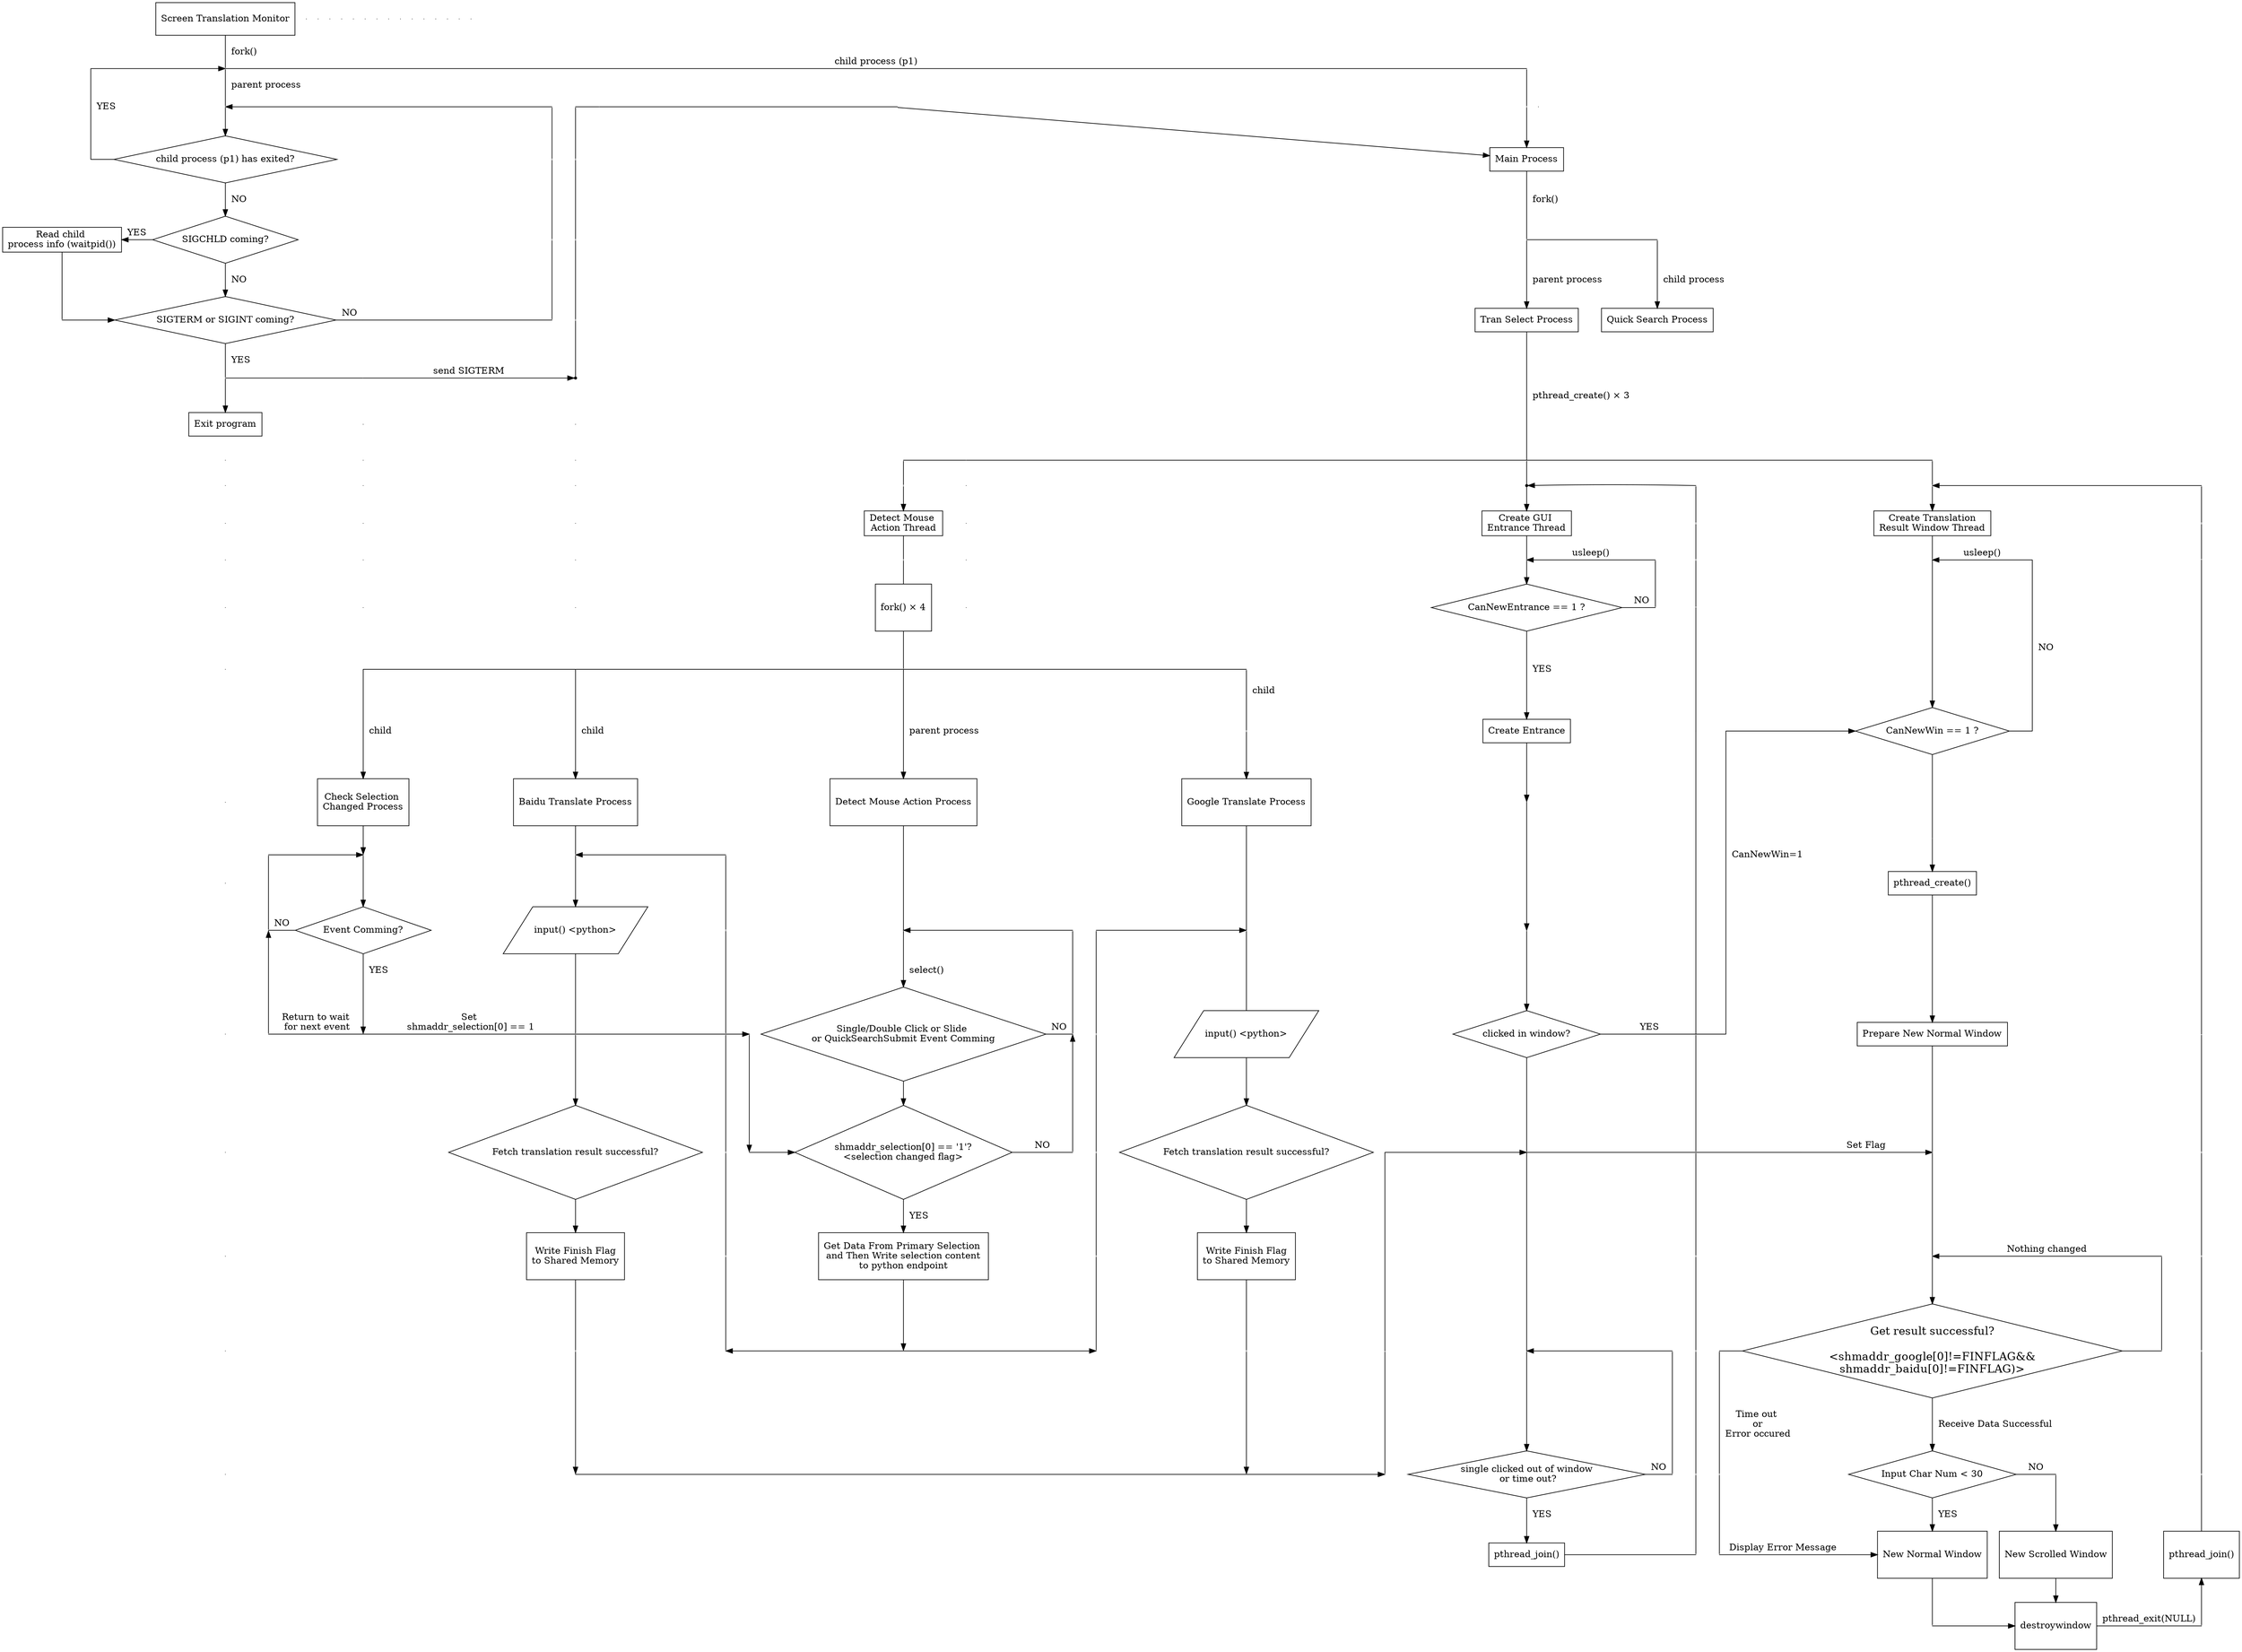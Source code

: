 digraph ST {

    splines=false;
    /* group分组使同组element强行对齐*/

    monitor [shape=rectangle label="Screen Translation Monitor" height=0.7];
    {node[shape=point style=invisible,label="" height=0 width=0 group=b] i1};

    /*monitor -> tmp*/
    monitor->i1 [label="  fork()" arrowhead=none constrait=false];

    st [shape=point label="" height=0 width=0 group=sub];

    /* tmp->screen translation*/
    {rank=same i1->st [minlen=15 label="child process (p1)" arrowhead=none ]};

    wait [shape="diamond" label="child process (p1) has exited?" height=1 width=4 group=b];

    {node[shape=point style=invisible label="" group=b height=0 width=0] looppoint};

    /* tmp -> wait*/
    i1 -> looppoint [label="  parent process" arrowhead=none group=b constrait=false];
    looppoint -> wait;

    {node[shape=point height=0 width=0 label="1" rank=sink group=a] i2, i3, loopcon};
    {rank=same loopcon looppoint}

    {rank=same i2->wait [arrowhead=none]};
    {rank=same i3->i1 };
    i2->i3 [label="  YES" arrowhead=none];


    sigchld [shape=diamond label="SIGCHLD coming?" height=1 group=b];
    wait->sigchld[label="  NO"];

    subgraph forceLR {

        rank=same;
        rankdir=LR;
        readchild [shape=box label="Read child \nprocess info (waitpid())" group=r];
        readchild->sigchld [dir=back label=YES];
    };

    subgraph returnLoop{

        sigexit[shape=diamond height=1 label="SIGTERM or SIGINT coming?" group=b];

        {node [style=invisible shape=point label="" width=0 height=0 group=r] downreadchild};
        {rank=same downreadchild->sigexit };
        readchild->downreadchild[arrowhead=none];

        {node [style=invisible shape=point label="" width=0 height=0 group=b] conExitChld};
        { sigchld->sigexit[label="  NO"] };

        {node [style=invisible shape=point label="" group=con width=0 height=0] con1 con2 con3 l1 l2  con4 l3, l4 };
        {rankdir=LR rank=same sigexit l1 con1 };
        {rankdir=LR rank=same sigchld readchild l2 con2 };
        {rankdir=LR rank=same wait l3 con3 };
        {rankdir=LR rank=same looppoint l4 con4};

        {rank=same l1->con1 [style=invisible arrowhead=none]};
        {rank=same readchild->l2->con2 [style=invisible arrowhead=none]};
        {rank=same l3->con3 [style=invisible arrowhead=none]};


        {node[shape=point height=0 width=0 style=invisible group=d] continueLoop1};
        { rank=same sigexit->continueLoop1 [label="NO" arrowhead=none group=b]};

        {node[shape=point height=0 width=0 style=invisible group=d] continueLoop2};
        { rank=same looppoint->l4 [dir=back]};

        continueLoop1->l1->l2->l3->l4 [arrowhead=none];


        exit [shape=box, label="Exit program" group=b];
        {node[shape=point height=0 width=0 style=invisible group=b] sendsig}
        sigexit->sendsig [label="  YES" arrowhead=none constrait=false];
        sendsig->exit[constrait=false];

    };

    {node[shape=point style=invisible,label="" height=0 width=0 group=sub] s1 };
    {node[shape=point style=invisible,label="" height=0 width=0 ] s1left };
    {rank=same looppoint s1 s1left};
    {node[shape=point style=invisible,label="" height=0 width=0 group=con] sleft};
    main [label="Main Process" shape=box group=sub];
    {st->s1[arrowhead=none ] }
    s1->main;
    {rank=same sleft->s1left[minlen=4 arrowhead=none] };

    subgraph sendsignalterminate {

        downcloop1 [shape=point width=0 height=0 style=invisible group=d];
        continueLoop1->downcloop1 [style=invisible arrowhead=none];

        sendsigterm [shape="point" style="invisible" group=con];
        {rankdir=LR rank=same sendsig->downcloop1 [arrowhead=none]};
        {rankdir=LR rank=same downcloop1->sendsigterm [minlen=9 group=con label="send SIGTERM"]};

        sendsigterm->con1->con2->con3->con4->sleft [arrowhead=none];
        s1left->main;
        {rank=same con3 main};

        /* 阻挡左右等级方向被改变*/
        i2->l2 [style=invisible arrowhead=none];
    }

    subgraph connectForkPoint {

        {node[shape=point style=invisible,label="" height=0 width=0 group=sub] upfork};
        {node[shape=box label="Tran Select Process" group=sub] tsp };
        {node[shape=box label="Quick Search Process" group=qspg] qsp };
        {node[shape=point label="" style=invisible group=qspg height=0 width=0] up_qsp };

        main->upfork[arrowhead=none label="  fork()"];
        upfork->tsp [label="  parent process"];

        {rank=same upfork->up_qsp [arrowhead=none]  con2};
        {rank=same con1 qsp };
        up_qsp->qsp [label="  child process"];
        {rank=same con1->tsp->qsp [style=invisible arrowhead=none]};
    }

    subgraph thread {

        {node[shape=point style=invisible,label="" height=0 width=0 group=sub] upthread};
        {node[shape=point style=invisible,height=0 width=0 group=t] thread3 };
        {node[shape=point style=invisible,height=0 width=0 group=m] thread2 };

        mouse [shape=box label="Detect Mouse \nAction Thread" group=m];
        entrance [shape=box label="Create GUI \nEntrance Thread" group=sub];
        gui [shape=box label="Create Translation\nResult Window Thread" group=t];

        {node[shape=point style=invisible group=sub] thread1 };

        tsp->upthread [arrowhead=none label="  pthread_create() × 3"];
        upthread->thread1 [arrowhead=none];
        thread1->entrance;

        {node[shape=point style=invisible group=sub height=0 width=0] entranceTransfer };
        canNewEntrance[shape=diamond label="CanNewEntrance == 1 ?" height=1 group=sub];
        createEntrance [shape=box label="Create Entrance" group=sub];
        {node[shape=point style=invisible,label="" height=0 width=0 group=canNewEntranceCheckReturn] return1 return2};

        entrance->entranceTransfer [arrowhead=none];
        entranceTransfer->canNewEntrance;
        {rank=same canNewEntrance->return1 [arrowhead=none label="  NO"]};
        {rank=same entranceTransfer->return2 [dir=back label="usleep()"]}
        return1->return2 [arrowhead=none];

        {node[shape=point width=0 height=0 style=invisible group=sub]upclick1 upclick2};
        canNewEntrance->createEntrance [label="  YES"];
        click [shape=diamond label="clicked in window?" group=sub height=1];
        downclick [shape=point group=sub height=0 width=0];
        {node[shape=point style=invisible,label="" height=0 width=0 group=c] creturn1 creturn2};
        createEntrance->upclick1;
        upclick1->upclick2->click;

        {node[shape=point style=invisible,label="" height=0 width=0 group=sub] timeoutTransfer};
        click->downclick->timeoutTransfer [arrowhead=none];
        destroy [shape=diamond height=1 group=sub label="single clicked out of window\n or time out?"];
        timeoutTransfer->destroy;
        {node[shape=point style=invisible,label="" height=0 width=0 group=timeout] toreturn1 toreturn2};

        {rank=same destroy->toreturn1 [arrowhead=none label="NO"]};
        {rank=same timeoutTransfer->toreturn2 [dir=back group=sub]};
        toreturn1->toreturn2 [arrowhead=none];

        join1 [shape=box label="pthread_join()" group=sub];
        destroy->join1 [label="  YES"];
        {node[shape=point style=invisible,label="" height=0 width=0 group=j] j1 j2 j3 j4 j5 j6 j7 j8 j9 downj4 upj3};

        {rank=same join1->j1 [arrowhead=none]};

        {rank=same destroy toreturn1 j2};
        destroy->toreturn1->j2 [style=invisible arrowhead=none];

        {rank=same timeoutTransfer->toreturn2->j3 [arrowhead=none style=invisible]};
        {rank=same click->j4 [label=" YES" arrowhead=none]};

        {rank=same createEntrance j5};
        createEntrance->toreturn2->j5 [style=invisible arrowhead=none];

        {rank=same canNewEntrance j6};
        canNewEntrance->return2->j5 [style=invisible arrowhead=none];

        {rank=same entranceTransfer j7};
        entranceTransfer->return2->j7 [style=invisible arrowhead=none];

        {rank=same entrance->j8 [style=invisible arrowhead=none]};
        {rank=same thread1->j9 [style=invisible arrowhead=none]};


        rightthread2 [shape=point width=0 height=0 style=invisible group=fixgoogle];
        {rank=same thread2->rightthread2->upthread->thread3 [arrowhead=none]};

        j1->j2->j3[arrowhead=none] ;
        j4->j5->j6->j7->j8->j9[arrowhead=none] ;

        /* 新增节点发生错误最终原因不一定是新增节点引起的,可能原本的逻辑就有错误*/
        thread1->j9 [dir=back];

        upmouse [shape=point style=invisible height=0 width=0 group=m];
        thread2->upmouse[arrowhead=none];
        upmouse->mouse;
        {rank=same mouse->entrance [style=invisible arrowhead=none]};
    }

    subgraph newwin {

        {node [shape=point group=t height=0 width=0] upgui};
        thread3->upgui[arrowhead=none];
        upgui->gui;

        {node [shape=diamond label="CanNewWin == 1 ?" group=t height=1] check };
        upcheck [shape=point label="" height=0 width=0 group=t];
        {node [shape=point label="" group=returncheck height=0 width=0] upcheckleft upcheckright};
        {node [shape=point style=invisible height=0 width=0 group=returncheck] cright};
        {node [shape=point style=invisible height=0 width=0 ] cleft};

        {rank=same check->cright [arrowhead=none]};
        {rank=same upcheck->upcheckright [dir=back label="usleep()"]};

        gui->upcheck[arrowhead=none];
        upcheck->check;

        {rank=same entrance->gui [style=invisible arrowhead=none]};

        cright->upcheckright [label="  NO" arrowhead=none];

        {node[shape=point style=invisible height=0 width=0 group=c] c1 c2 c3 c4 c5};
        {rank=same j4->c1 [ arrowhead=none]};
        {rank=same j5->c2 [style=invisible arrowhead=none]};
        //{rank=same j6->c3 [style=invisible arrowhead=none]};

        c1->c2 [arrowhead=none label="  CanNewWin=1"];
        {rank=same c2->check};

        /* 防止CanNewWin倒转*/
        {rank=same j7->upcheck [arrowhead=none style=invisible]};
    }

    subgraph loopNewThreadToNewWin {

        {node[shape=point style=invisible height=0 width=0 group=t] n1 n2 n3 n4 n5};
        check->n1[arrowhead=none];
        threadcreate [shape=box label="pthread_create()" group=t];
        n1->threadcreate;
        NewWindow [shape=box label="Prepare New Normal Window" group=t];
        threadcreate->NewWindow;
        {rank=same click->c1->NewWindow[style=invisible arrowhead=none]};

        {node[shape=point width=0 height=0  group=t style=invisible] waitloop };
        {node[shape=point width=0 height=0  group=rw style=invisible] returnwait upreturnwait;} 
        waitforflag [group=t shape=diamond height=2 label="Get result successful?\n\n<shmaddr_google[0]!=FINFLAG&&\nshmaddr_baidu[0]!=FINFLAG)>" fontsize=17];
        changeflag [shape=point width=0 height=0 style=invisible group=t];
        NewWindow->changeflag [arrowhead=none];
        changeflag->waitloop [arrowhead=none];
        waitloop->waitforflag;

        {rank=same waitloop->upreturnwait [dir=back label="Nothing changed"]};
        {rank=same waitforflag->returnwait [arrowhead=none]};

        /* 防止倒转*/
        upreturnwait->returnwait [rank=sink arrowhead=none];

        numbers [group=t shape=diamond label="Input Char Num < 30" height=1];
        waitforflag->numbers [label="  Receive Data Successful"];

        normal [shape=box label="New Normal Window" height=1 group=t];
        numbers->normal [label="  YES"];

        scroll [shape=box label="New Scrolled Window" height=1 group=charnum];
        {node [group=charnum shape=point style=invisible height=0 width=0] cn1 cn2};
        {rank=same numbers->cn1 [arrowhead=none label="NO"]}
        cn1->scroll;

        {rank=same n2->waitforflag [arrowhead=none label=""]};
        {rank=same j3->n2->waitforflag [style=invisible arrowhead=none]};
        {rank=same j2->n3 [style=invisible arrowhead=none]};
        {rank=same j1->n4 [style=invisible arrowhead=none]};
        n2->n3 [label="  Time out \n  or\n  Error occured" arrowhead=none];
        n3->n4 [arrowhead=none];

        /* 增加一个转运节点，解决group也无法对齐的问题*/
        {node [shape=point style=invisible width=0 height=0] transf};
        {rank=same transf->normal };

        {rank=same n4->transf[arrowhead=none  label="Display Error Message"]};
    }

    subgraph changeFlag {

        rightchangeflag [shape=point style=invisible width=0 height=0];
        {rank=same downj4->rightchangeflag [style=invisible arrowhead=none]};
        {rank=same upj3->waitloop [style=invisible arrowhead=none] }

        j4->downj4->upj3->j3 [rank=sink arrowhead=none];
        {rank=same downclick->downj4->rightchangeflag [arrowhead=none]};
        {rank=same rightchangeflag->changeflag [label="Set Flag"]};

    }

    subgraph destroyWindow {
        destroywindow [shape=box group=charnum height=1];
        updestroywindow [shape=point groupt=t width=0 height=0 group=t];
        normal->updestroywindow [arrowhead=none];
        {rank=same updestroywindow->destroywindow};

        scroll->destroywindow [rank=sink];
    }

    subgraph returnNewWindow {

        {node [shape=point width=0 height=0 style=invisible group=returngui] w1 w3 w4 w5 w6 w7 w8 w9 w10 w11 w12};
        {rank=same destroywindow->w1[ arrowhead=none label="pthread_exit(NULL)"]};

        { node [group=returngui height=1 shape=box label="pthread_join()"] w2} ;

        {rank=same numbers->cn1->w3 [style=invisible arrowhead=none]};
        {rank=same returnwait->w4 [style=invisible arrowhead=none]};
        {rank=same upreturnwait->w5 [style=invisible arrowhead=none]};
        {rank=same rightchangeflag->w6 [style=invisible arrowhead=none]};
        {rank=same NewWindow->w7 [style=invisible arrowhead=none]};
        {rank=same threadcreate->w8 [style=invisible arrowhead=none]};
        {rank=same check->w9 [style=invisible arrowhead=none]};
        {rank=same upcheck->upcheckright->w10 [style=invisible arrowhead=none]};
        {rank=same gui->w11 [style=invisible arrowhead=none]};

        {rank=same upgui->w12 [dir=back]};

        w12->w11->w10->w9->w8->w7->w6->w5->w4->w3->w2[rank=sink arrowhead=none];
        w2->w1 [rank=sink dir=back];
    }

    subgraph DetectMouse {

        tran2 [shape=point width=0 height=0 group=m];
        {rank=same tran2->return2 [style=invisible arrowhead=none]};

        mouse->tran2 [arrowhead=none];

        downmousefork [shape=point width=0 height=0 group=m];

        mousefork [shape=box height=1 group=m label="fork() × 4"];
        tran2->mousefork->downmousefork [arrowhead=none];

        baidu [shape=box height=1 label="Baidu Translate Process" group=con];
        google [shape=box height=1 label="Google Translate Process" group=fixgoogle];
        detect [shape=box height=1 label="Detect Mouse Action Process" group=m];

        {node [ group=con shape=point width=0 height=0 style=invisible] mouseforkleft };
        {node [ group=d  shape=point width=0 height=0 style=invisible] upSelectionChange };
        {node [ shape=point width=0 height=0 style=invisible group=fixgoogle] mouseforkright };

        {node [ group=con shape=point width=0 height=0 style=invisible] m1 m2 m3 m4 m5 m6 };
        {rank=same exit->m1 [arrowhead=none style=invisible]};
        {rank=same m2->thread2 [arrowhead=none style=invisible]};
        {rank=same m3->upmouse [arrowhead=none style=invisible]};
        {rank=same m4->mouse [arrowhead=none style=invisible]};
        {rank=same m5->tran2 [arrowhead=none style=invisible]};
        {rank=same m6->mousefork [arrowhead=none style=invisible]};

        {rank=same mouseforkleft->downmousefork [arrowhead=none]};

        m6->mouseforkleft [style=invisible arrowhead=none];

        /* 对齐上面的，阻止fork()*3 无法衍生到左边节点*/
        sendsigterm->m1->m2->m3->m4->m5->m6 [arrowhead=none style=invisible];

        mouseforkleft->baidu [label="  child"];
        downmousefork->detect [label="  parent process"];

        {node [ group=d shape=point width=0 height=0 style=invisible] d1 d2 d3 d4 d5 d6 };
        {rank=same d1->m1 [arrowhead=none style=invisible]};
        {rank=same d2->m2 [arrowhead=none style=invisible]};
        {rank=same d3->m3 [arrowhead=none style=invisible]};
        {rank=same d4->m4 [arrowhead=none style=invisible]};
        {rank=same d5->m5 [arrowhead=none style=invisible]};
        {rank=same d6->m6 [arrowhead=none style=invisible]};

        selectionchange [shape=box height=1 group=d label="Check Selection \nChanged Process"];
        {rank=same upSelectionChange->mouseforkleft [arrowhead=none]};
        downcloop1->d1->d2->d3->d4->d5->d6->upSelectionChange [arrowhead=none style=invisible];
        upSelectionChange->selectionchange[label="  child"];

        {rank=same selectionchange->baidu->detect->google->upclick1 [style=invisible arrowhead=none]};

        {node [ group=fixgoogle shape=point width=0 height=0 style=invisible] g1 g2 g3 g4 g5 g6 };
        {rank=same upmouse->g1 [style=invisible arrowhead=none]};
        {rank=same mouse->g2->entrance [style=invisible arrowhead=none]};
        {rank=same tran2->g3 [style=invisible arrowhead=none]};
        {rank=same mousefork->g4 [style=invisible arrowhead=none]};
        {rank=same downmousefork->g5[arrowhead=none]};
        {rank=same g6->createEntrance [style=invisible arrowhead=none]};

        rightthread2->g1->g2->g3->g4 [style=invisible arrowhead=none];
        g5->g6[arrowhead=none label="  child"];
        g6->google;
    }

    subgraph googleprocess {

        upgparal [shape=point width=0 height=0 style=invisible group=fixgoogle];
        gparal [shape=parallelogram label="input() <python>" group=fixgoogle height=1 width=2];
        google->upgparal[arrowhead=none];
        {rank=same upgparal->upclick2[arrowhead=none style=invisible]}
        upgparal->gparal [arrowhead=none];
        {rank=same gparal->click [arrowhead=none style=invisible]};

        {node [shape=diamond label="Fetch translation result successful?" height=2 group=fixgoogle] googlefetch};
        gparal->googlefetch;

        downfetchgoogle [shape=box label="Write Finish Flag\nto Shared Memory" group=fixgoogle height=1];
        googlefetch->downfetchgoogle;

        ddgooglefetch [shape=point width=0 height=0 group=fixgoogle];
        downfetchgoogle->ddgooglefetch [arrowhead=none];
    }

    subgraph detectMouseAction {
        upcheckaction [shape=point width=0 height=0 style=invisible group=m];
        {rank=same upcheckaction->upgparal [arrowhead=none style=invisible]};
        checkaction [height=2 shape=diamond group=m label="Single/Double Click or Slide \nor QuickSearchSubmit Event Comming"];
        {detect->upcheckaction[arrowhead=none ]};
        upcheckaction->checkaction [label="  select()"];
        {rank=same checkaction->gparal [arrowhead=none style=invisible]};

        leftcheckaction [shape=point width=0 height=0 style=invisible group=ml];
        leftupcheckaction [shape=point width=0 height=0 style=invisible group=ml];
        {rank=same upcheckaction->leftupcheckaction [dir=back]};
        {rank=same checkaction->leftcheckaction [arrowhead=none label=NO]};
        leftcheckaction->leftupcheckaction [arrowhead=none];
    }

    subgraph getClicpboard {
        {node [shape=diamond label="shmaddr_selection[0] == '1'?\n<selection changed flag>" height=2 group=m] selectionchangeflag };
        checkaction->selectionchangeflag;
        {node [shape=point width=0 height=0 group=ml] leftcheckselectionflag};
        leftcheckaction->leftcheckselectionflag [dir=back];
    }

    subgraph baiduprocess {
        {node[shape=point width=0 height=0 style=invisible group=con]upbparal downbparal};
        bparal [shape=parallelogram label="input() <python>" group=con height=1 width=2];
        baidu->upbparal [arrowhead=none];
        upbparal->bparal;

        {node [shape=diamond label="Fetch translation result successful?" height=2 group=con] baidufetch};
        bparal->downbparal [arrowhead=none];
        downbparal->baidufetch;
        {rank=same baidufetch->leftcheckselectionflag[rank=same style=invisible arrowhead=none]};

        downfetchbaidu [shape=box label="Write Finish Flag\nto Shared Memory" group=con height=1];
        baidufetch->downfetchbaidu;
        ddbaidufetch [shape=point width=0 height=0 group=con];
        downfetchbaidu->ddbaidufetch [arrowhead=none];
    }

    subgraph writePipeGoogle {
        pipe [shape=box label="Get Data From Primary Selection \nand Then Write selection content\nto python endpoint" group=m height=1];
        selectionchangeflag->pipe [label="  YES"];
        downpipe [shape=point height=0 width=0 group=m];
        pipe->downpipe;

        {node [shape=point width=0 height=0 group=pg]pg1 pg2 pg3 pg4 pg5};
        {rank=same downpipe->pg1 [style=invisible arrowhead=none]};
        {rank=same pipe->pg2 [style=invisible arrowhead=none]};
        {rank=same selectionchangeflag->pg3 [style=invisible arrowhead=none]};
        {rank=same checkaction->pg4 [style=invisible arrowhead=none]};
        {rank=same upcheckaction->pg5 [style=invisible arrowhead=none]};

        {rank=same pg2->downfetchgoogle[style=invisible arrowhead=none]};
        {rank=same pg3->googlefetch[style=invisible arrowhead=none]};
        {rank=same pg4->gparal[style=invisible arrowhead=none]};

        {rank=same selectionchangeflag->leftcheckselectionflag[arrowhead=none  label=NO]};
        {rank=same leftcheckselectionflag->pg3 [arrowhead=none style=invisible arrowhead=none]};

        pg1->pg2->pg3->pg4->pg5 [arrowhead=none];
        {rank=same pg5->upgparal};
        {rank=same downpipe->pg1};
        {rank=same pg1->ddgooglefetch [style=invisible arrowhead=none]};
        rightfetchgoogle [shape=point width=0 height=0 group=consetflag ];
        {rank=same rightfetchgoogle->downclick};

        dddgooglefetch [shape=point width=0 height=0 group=fixgoogle];
    }

    subgraph writePipeBaidu {

        {node [shape=point width=0 height=0 group=pb] pb1 pb2 pb3 pb4 pb5 rightdownbparal};
        {rank=same ddbaidufetch->pb1[arrowhead=none style=invisible]};
        {rankdir=LR rank=same downfetchbaidu->pb2 [arrowhead=none style=invisible]};
        {rank=same baidufetch->pb3[arrowhead=none style=invisible]};
        {rank=same upbparal->pb5[arrowhead=none style=invisible]};
        //{ rank=same downbparal->rightdownbparal->checkaction [arrowhead=none style=invisible]};

        pb5->pb4->rightdownbparal->pb3->pb2->pb1 [rank=sink arrowhead=none];
        ddbaidufetch->pb1[style=invisible arrowhead=none];
        {rank=same pb1->downpipe [dir=back]};
        upbparal->pb5 [dir=back];

        dddbaidufetch [shape=point width=0 height=0 group=con];
        ddbaidufetch->dddbaidufetch ;
        ddgooglefetch->dddgooglefetch;
        {rank=same dddbaidufetch->dddgooglefetch [arrowhead=none] };
    }

    subgraph conSetFlag {

        leftdestroy [shape=point width=0 height=0 group=consetflag];
        {rank=same leftdestroy->destroy [style=invisible arrowhead=none]};

        {rank=same dddgooglefetch->leftdestroy};

        rightddgooglefetch [shape=point width=0 height=0 group=consetflag];
        {rank=same rightddgooglefetch->timeoutTransfer [arrowhead=none style=invisible]};

        leftdestroy->rightddgooglefetch->rightfetchgoogle [rank=sink arrowhead=none];
    }

    subgraph selectonChange {

        { node [shape=point height=0 width=0 group=b] b2 b3 b4 b5 b6 b7 b8 b9 b10 b11 b12 b13 b14};
        { rank=same b2->d2 [arrowhead=none style=invisible]};
        { rank=same b3->d3[arrowhead=none style=invisible] };
        { rank=same b4->d4 [arrowhead=none style=invisible]};
        { rank=same b5->d5 [arrowhead=none style=invisible]};
        { rank=same b6->d6 [arrowhead=none style=invisible]};
        { rank=same b7->upSelectionChange [arrowhead=none style=invisible]};
        { rank=same b8->selectionchange [arrowhead=none style=invisible]};


        exit->b2->b3->b4->b5->b6->b7->b8->b9->b10->b11->b12->b13->b14[arrowhead=none style=invisible];
        {node [shape=point height=0 width=0 group=d] upeventcome downeventcome};
        {node [shape=point height=0 width=0 group=br] lefteventcome leftupeventcome leftdowneventcome};
        eventcome [shape=diamond height=1 group=d label="Event Comming?"];
        selectionchange->upeventcome->eventcome;
        {rank=same lefteventcome->eventcome [arrowhead=none label="NO"]};
        {rank=same leftupeventcome->upeventcome };
        lefteventcome->leftupeventcome [arrowhead=none];

        eventcome->downeventcome [label="  YES"];
        {rank=same leftdowneventcome->downeventcome [arrowhead=none label="Return to wait\n for next event"]};
        leftdowneventcome->lefteventcome;
    }

    subgraph sendSelectionChangeFlag {

        { node [shape=point height=0 width=0 group=scf] s2 s3 s4 s5 s6}; 
        { rank=same pb3->s3 [arrowhead=none style=invisible]};
        { rank=same rightdownbparal->s4 };
        s4->s3;
        { rank=same s3->selectionchangeflag };
        { rank=same downbparal->rightdownbparal [arrowhead=none]};
        { rank=same upeventcome->upbparal [arrowhead=none style=invisible] };
        { rank=same eventcome->bparal [arrowhead=none style=invisible] };
        { rank=same b10->leftdowneventcome->downeventcome[arrowhead=none style=invisible]};
        { rank=same downeventcome->downbparal [label="Set\n shmaddr_selection[0] == 1" arrowhead=none]};
    }
}
